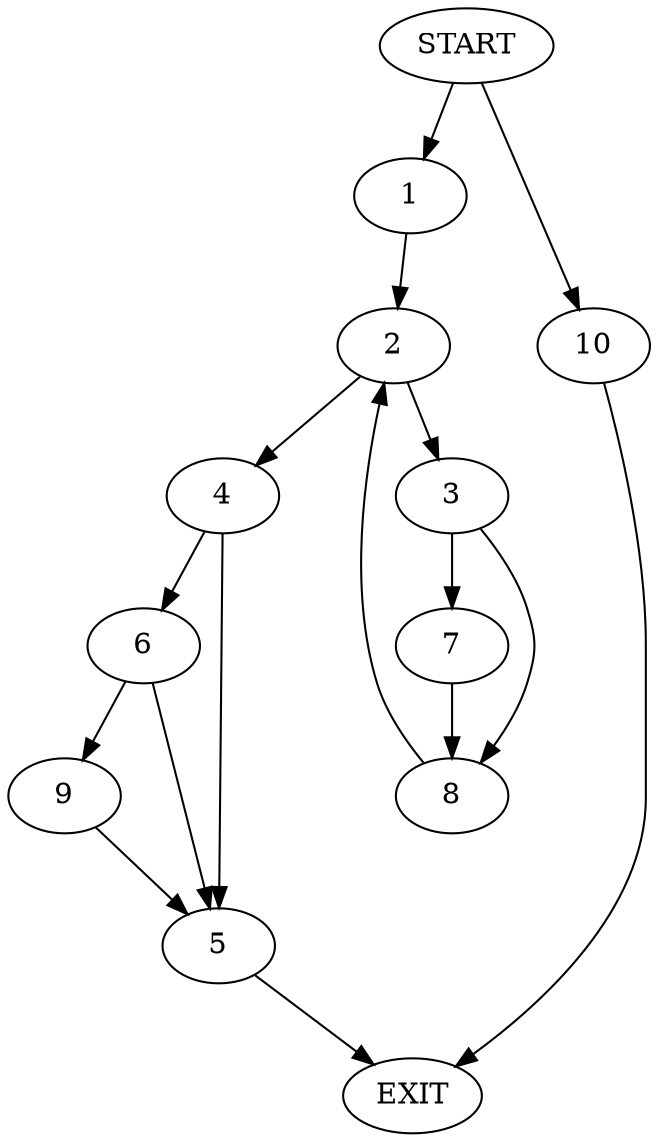 digraph {
0 [label="START"]
11 [label="EXIT"]
0 -> 1
1 -> 2
2 -> 3
2 -> 4
4 -> 5
4 -> 6
3 -> 7
3 -> 8
7 -> 8
8 -> 2
5 -> 11
6 -> 9
6 -> 5
9 -> 5
0 -> 10
10 -> 11
}
